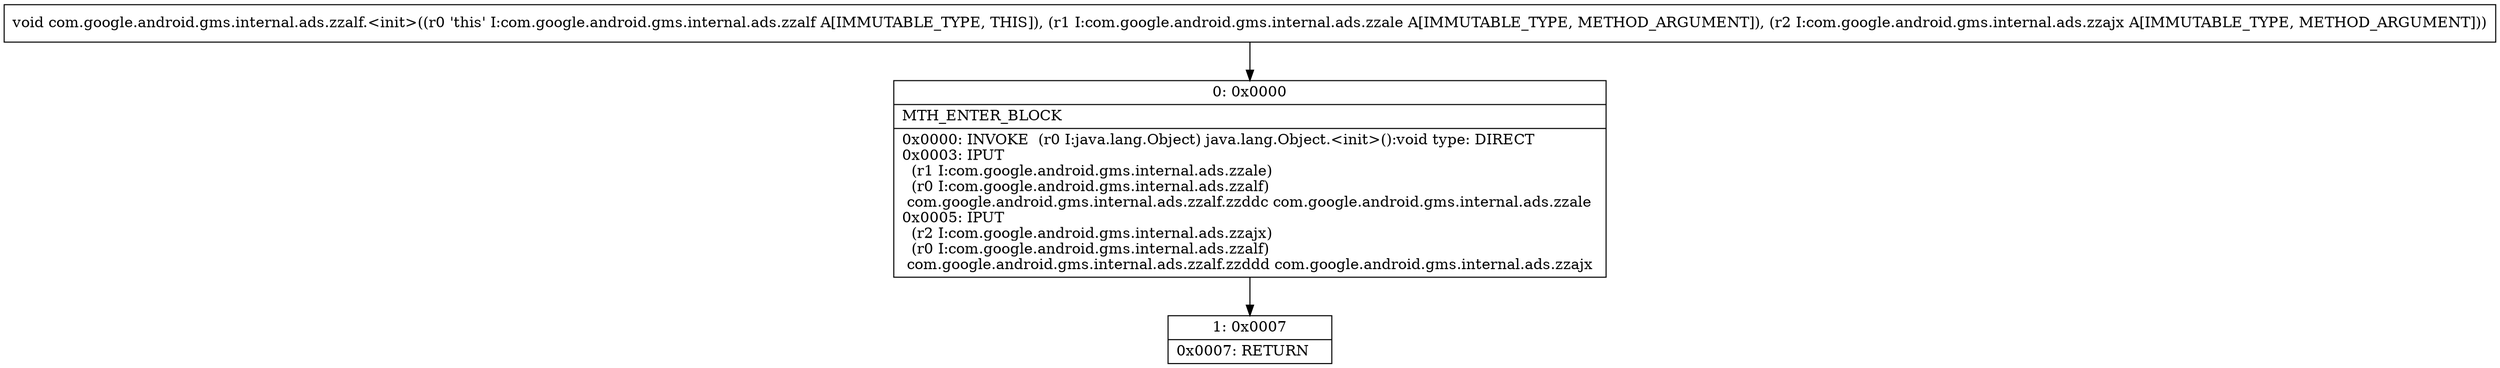 digraph "CFG forcom.google.android.gms.internal.ads.zzalf.\<init\>(Lcom\/google\/android\/gms\/internal\/ads\/zzale;Lcom\/google\/android\/gms\/internal\/ads\/zzajx;)V" {
Node_0 [shape=record,label="{0\:\ 0x0000|MTH_ENTER_BLOCK\l|0x0000: INVOKE  (r0 I:java.lang.Object) java.lang.Object.\<init\>():void type: DIRECT \l0x0003: IPUT  \l  (r1 I:com.google.android.gms.internal.ads.zzale)\l  (r0 I:com.google.android.gms.internal.ads.zzalf)\l com.google.android.gms.internal.ads.zzalf.zzddc com.google.android.gms.internal.ads.zzale \l0x0005: IPUT  \l  (r2 I:com.google.android.gms.internal.ads.zzajx)\l  (r0 I:com.google.android.gms.internal.ads.zzalf)\l com.google.android.gms.internal.ads.zzalf.zzddd com.google.android.gms.internal.ads.zzajx \l}"];
Node_1 [shape=record,label="{1\:\ 0x0007|0x0007: RETURN   \l}"];
MethodNode[shape=record,label="{void com.google.android.gms.internal.ads.zzalf.\<init\>((r0 'this' I:com.google.android.gms.internal.ads.zzalf A[IMMUTABLE_TYPE, THIS]), (r1 I:com.google.android.gms.internal.ads.zzale A[IMMUTABLE_TYPE, METHOD_ARGUMENT]), (r2 I:com.google.android.gms.internal.ads.zzajx A[IMMUTABLE_TYPE, METHOD_ARGUMENT])) }"];
MethodNode -> Node_0;
Node_0 -> Node_1;
}

